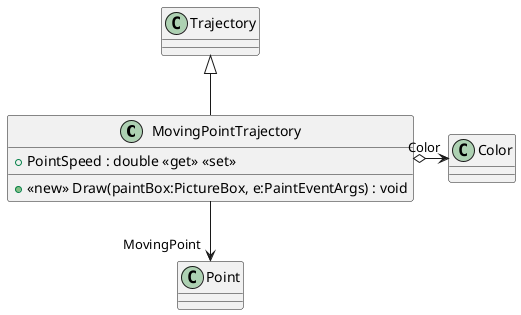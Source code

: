 @startuml
class MovingPointTrajectory {
    + PointSpeed : double <<get>> <<set>>
    + <<new>> Draw(paintBox:PictureBox, e:PaintEventArgs) : void
}
Trajectory <|-- MovingPointTrajectory
MovingPointTrajectory --> "MovingPoint" Point
MovingPointTrajectory o-> "Color" Color
@enduml
